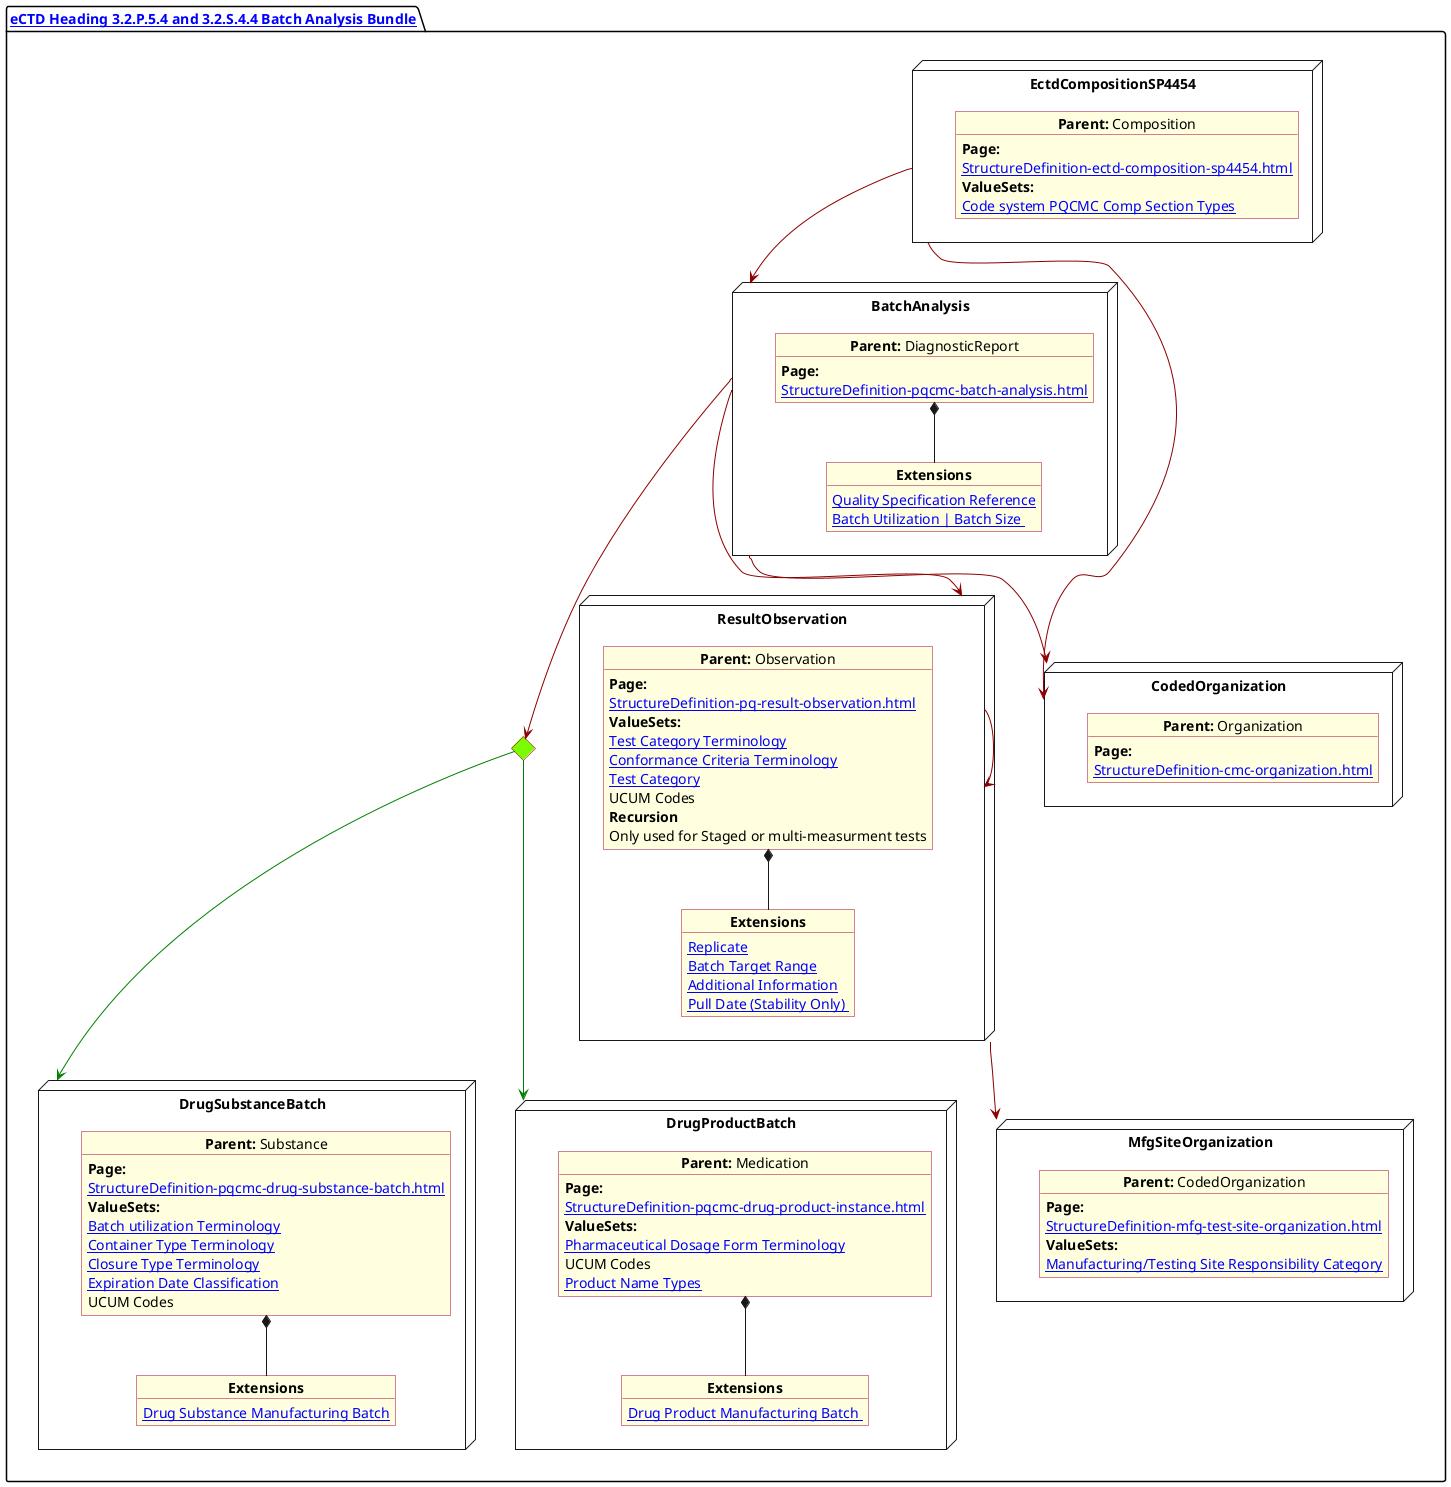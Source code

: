 @startuml BatchAnalysis
allowmixing
'Mixed model of use case and object
skinparam svgDimensionStyle false
skinparam ObjectBackgroundColor LightYellow
skinparam ObjectBorderColor #A80036
skinparam activityDiamondBorderColor #A80036
skinparam activityDiamondBackgroundColor lawnGreen
skinparam ClassBorderThickness 4


package "[[StructureDefinition-cmc-ectd-document-sp4454.html eCTD Heading 3.2.P.5.4 and 3.2.S.4.4 Batch Analysis Bundle]]" as NODES {

  node "EctdCompositionSP4454" as N1 {
    object "**Parent:** Composition" as obj1 {
      **Page:**
      [[StructureDefinition-ectd-composition-sp4454.html]]

      **ValueSets:**
      [[ValueSet-cmc-comp-section-types-vs.html Code system PQCMC Comp Section Types]]
    }
  }

  node "BatchAnalysis" as  BatchAnalysis {
    object "**Parent:** DiagnosticReport" as obj2 {
      **Page:**
      [[StructureDefinition-pqcmc-batch-analysis.html]]
    }
    object "**Extensions**" as  obj2Ex {
      [[StructureDefinition-pq-quality-specification-extension.html Quality Specification Reference]]
      [[StructureDefinition-drug-product-manufacturing-batch.html Batch Utilization | Batch Size ]]
    }
    obj2 *-- obj2Ex
  }

  node "CodedOrganization" as CodedOrganization {

    object "**Parent:** Organization" as objAu {
      **Page:**
      [[StructureDefinition-cmc-organization.html]]
    }
  }

  node "DrugProductBatch" as DrugProductBatch {
    object "**Parent:** Medication" as obj3 {
      **Page:**
      [[StructureDefinition-pqcmc-drug-product-instance.html]]

      **ValueSets:**
      [[ValueSet-spl-pharmaceutical-dosage-form-terminology.html Pharmaceutical Dosage Form Terminology]]
      UCUM Codes
      [[ValueSet-cmc-product-name-types-vs.html Product Name Types]]
    }

    object "**Extensions**" as  objExsBatch {

      [[StructureDefinition-drug-product-manufacturing-batch.html Drug Product Manufacturing Batch ]]
    }
    obj3 *-- objExsBatch
  }


  node "DrugSubstanceBatch" as DrugSubstanceBatch {

    object "**Parent:** Substance" as obj4 {
      **Page:**
      [[StructureDefinition-pqcmc-drug-substance-batch.html]]

      **ValueSets:**
      [[ValueSet-pqcmc-batch-utilization-terminology.html Batch utilization Terminology]]
      [[ValueSet-pqcmc-container-type-terminology.html Container Type Terminology]]
      [[ValueSet-pqcmc-closure-type-terminology.html Closure Type Terminology]]
      [[ValueSet-pqcmc-expiration-date-classification-terminology.html Expiration Date Classification]]
      UCUM Codes
    }
    object "**Extensions**" as objXDs {

      [[StructureDefinition-drug-substance-manufacturing-batch.html Drug Substance Manufacturing Batch]]
    }
    obj4 *-- objXDs
  }

  node "MfgSiteOrganization" as  MfgSiteOrganization {
    object "**Parent:** CodedOrganization" as obj5 {
      **Page:**
      [[StructureDefinition-mfg-test-site-organization.html]]

      **ValueSets:**
      [[ValueSet-pqcmc-mfg-testing-site-terminology.html Manufacturing/Testing Site Responsibility Category]]
    }
  }

  node "ResultObservation" as ResultObservation  {

    object "**Parent:** Observation" as obj6 {
      **Page:**
      [[StructureDefinition-pq-result-observation.html]]

      **ValueSets:**
      [[ValueSet-pqcmc-test-category-terminology.html Test Category Terminology]]
      [[ValueSet-pqcmc-conformance-to-criteria-terminology.html Conformance Criteria Terminology]]
      [[ValueSet-pqcmc-test-category-terminology.html Test Category]]
      UCUM Codes
                     
      **Recursion**
      Only used for Staged or multi-measurment tests
    }

    object "**Extensions**" as objXObs {
      [[StructureDefinition-pq-replicate-extension.html Replicate]]
      [[StructureDefinition-pq-batch-range.html Batch Target Range]]
      [[StructureDefinition-pq-additional-info-extension.html Additional Information]]
      [[StructureDefinition-pq-pullDate-extension.html Pull Date (Stability Only) ]]
    }
    obj6 *-- objXObs
  }

  diamond CH

  BatchAnalysis -[#darkred]--> CH
  N1 -[#darkred]-> CodedOrganization
  BatchAnalysis -[#darkred]--> CodedOrganization
  BatchAnalysis -[#darkred]--> ResultObservation
  CH -[#green]--> DrugProductBatch
  CH -[#green]--> DrugSubstanceBatch

  N1 -[#darkred]-> BatchAnalysis
  ResultObservation -[#darkred]--> MfgSiteOrganization
  ResultObservation -[#darkred]--> ResultObservation
}
@enduml
